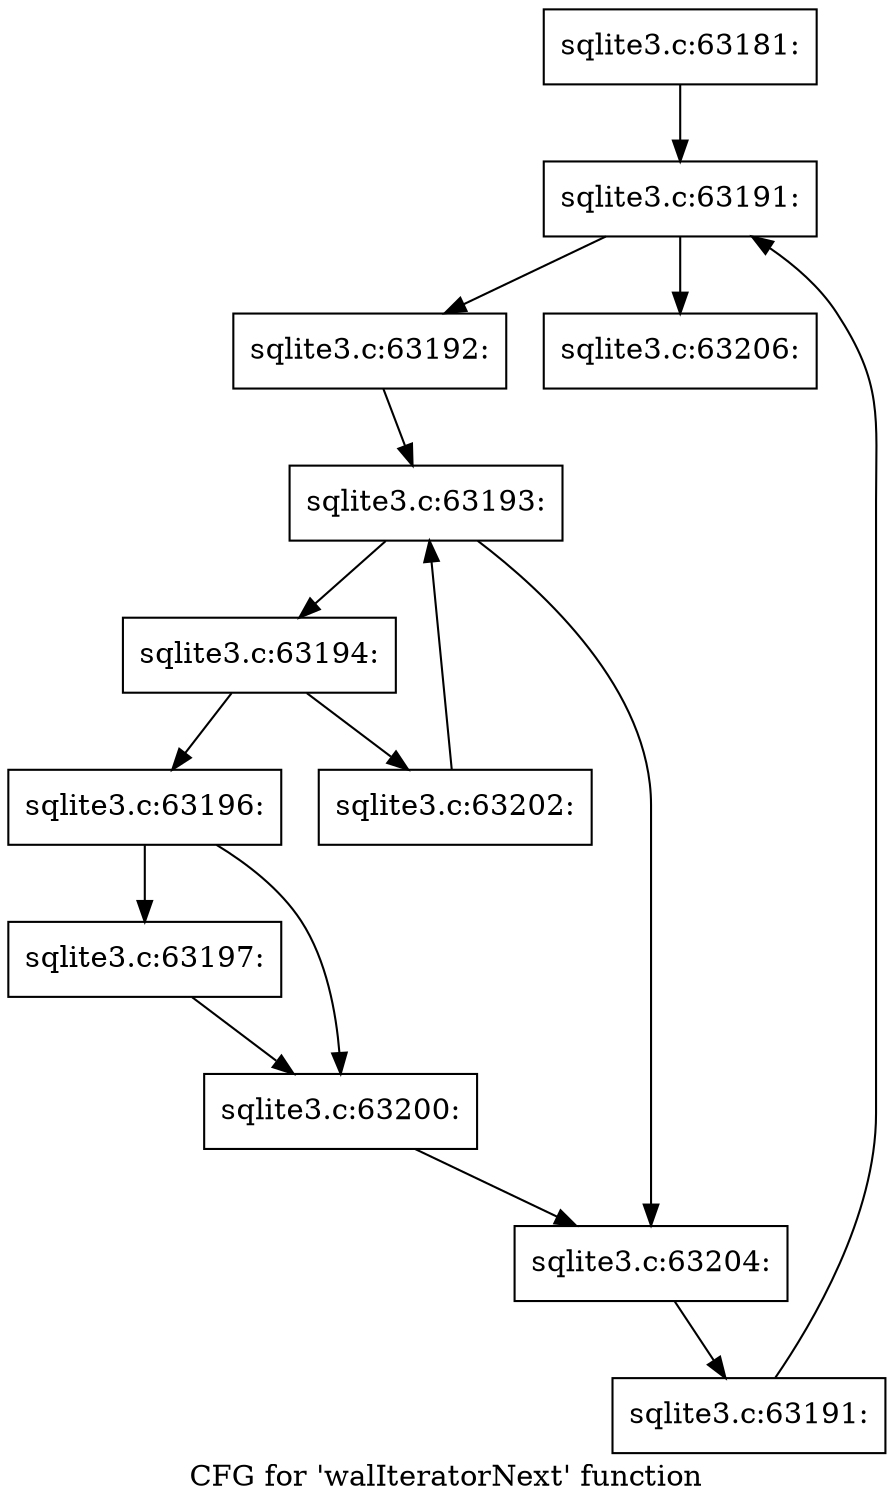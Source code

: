 digraph "CFG for 'walIteratorNext' function" {
	label="CFG for 'walIteratorNext' function";

	Node0x55c0f76bab50 [shape=record,label="{sqlite3.c:63181:}"];
	Node0x55c0f76bab50 -> Node0x55c0f76c4060;
	Node0x55c0f76c4060 [shape=record,label="{sqlite3.c:63191:}"];
	Node0x55c0f76c4060 -> Node0x55c0f76c4280;
	Node0x55c0f76c4060 -> Node0x55c0f76c3bf0;
	Node0x55c0f76c4280 [shape=record,label="{sqlite3.c:63192:}"];
	Node0x55c0f76c4280 -> Node0x55c0f76c4d30;
	Node0x55c0f76c4d30 [shape=record,label="{sqlite3.c:63193:}"];
	Node0x55c0f76c4d30 -> Node0x55c0f76c5410;
	Node0x55c0f76c4d30 -> Node0x55c0f76c4e90;
	Node0x55c0f76c5410 [shape=record,label="{sqlite3.c:63194:}"];
	Node0x55c0f76c5410 -> Node0x55c0f76c6230;
	Node0x55c0f76c5410 -> Node0x55c0f76c6280;
	Node0x55c0f76c6230 [shape=record,label="{sqlite3.c:63196:}"];
	Node0x55c0f76c6230 -> Node0x55c0f76c6700;
	Node0x55c0f76c6230 -> Node0x55c0f76c6750;
	Node0x55c0f76c6700 [shape=record,label="{sqlite3.c:63197:}"];
	Node0x55c0f76c6700 -> Node0x55c0f76c6750;
	Node0x55c0f76c6750 [shape=record,label="{sqlite3.c:63200:}"];
	Node0x55c0f76c6750 -> Node0x55c0f76c4e90;
	Node0x55c0f76c6280 [shape=record,label="{sqlite3.c:63202:}"];
	Node0x55c0f76c6280 -> Node0x55c0f76c4d30;
	Node0x55c0f76c4e90 [shape=record,label="{sqlite3.c:63204:}"];
	Node0x55c0f76c4e90 -> Node0x55c0f76c41f0;
	Node0x55c0f76c41f0 [shape=record,label="{sqlite3.c:63191:}"];
	Node0x55c0f76c41f0 -> Node0x55c0f76c4060;
	Node0x55c0f76c3bf0 [shape=record,label="{sqlite3.c:63206:}"];
}
